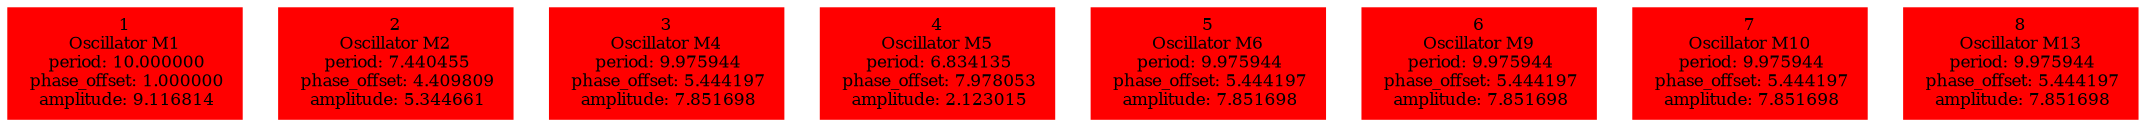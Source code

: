  digraph g{ forcelabels=true;
1 [label=<1<BR />Oscillator M1<BR /> period: 10.000000<BR /> phase_offset: 1.000000<BR /> amplitude: 9.116814>, shape=box,color=red,style=filled,fontsize=8];2 [label=<2<BR />Oscillator M2<BR /> period: 7.440455<BR /> phase_offset: 4.409809<BR /> amplitude: 5.344661>, shape=box,color=red,style=filled,fontsize=8];3 [label=<3<BR />Oscillator M4<BR /> period: 9.975944<BR /> phase_offset: 5.444197<BR /> amplitude: 7.851698>, shape=box,color=red,style=filled,fontsize=8];4 [label=<4<BR />Oscillator M5<BR /> period: 6.834135<BR /> phase_offset: 7.978053<BR /> amplitude: 2.123015>, shape=box,color=red,style=filled,fontsize=8];5 [label=<5<BR />Oscillator M6<BR /> period: 9.975944<BR /> phase_offset: 5.444197<BR /> amplitude: 7.851698>, shape=box,color=red,style=filled,fontsize=8];6 [label=<6<BR />Oscillator M9<BR /> period: 9.975944<BR /> phase_offset: 5.444197<BR /> amplitude: 7.851698>, shape=box,color=red,style=filled,fontsize=8];7 [label=<7<BR />Oscillator M10<BR /> period: 9.975944<BR /> phase_offset: 5.444197<BR /> amplitude: 7.851698>, shape=box,color=red,style=filled,fontsize=8];8 [label=<8<BR />Oscillator M13<BR /> period: 9.975944<BR /> phase_offset: 5.444197<BR /> amplitude: 7.851698>, shape=box,color=red,style=filled,fontsize=8]; }
